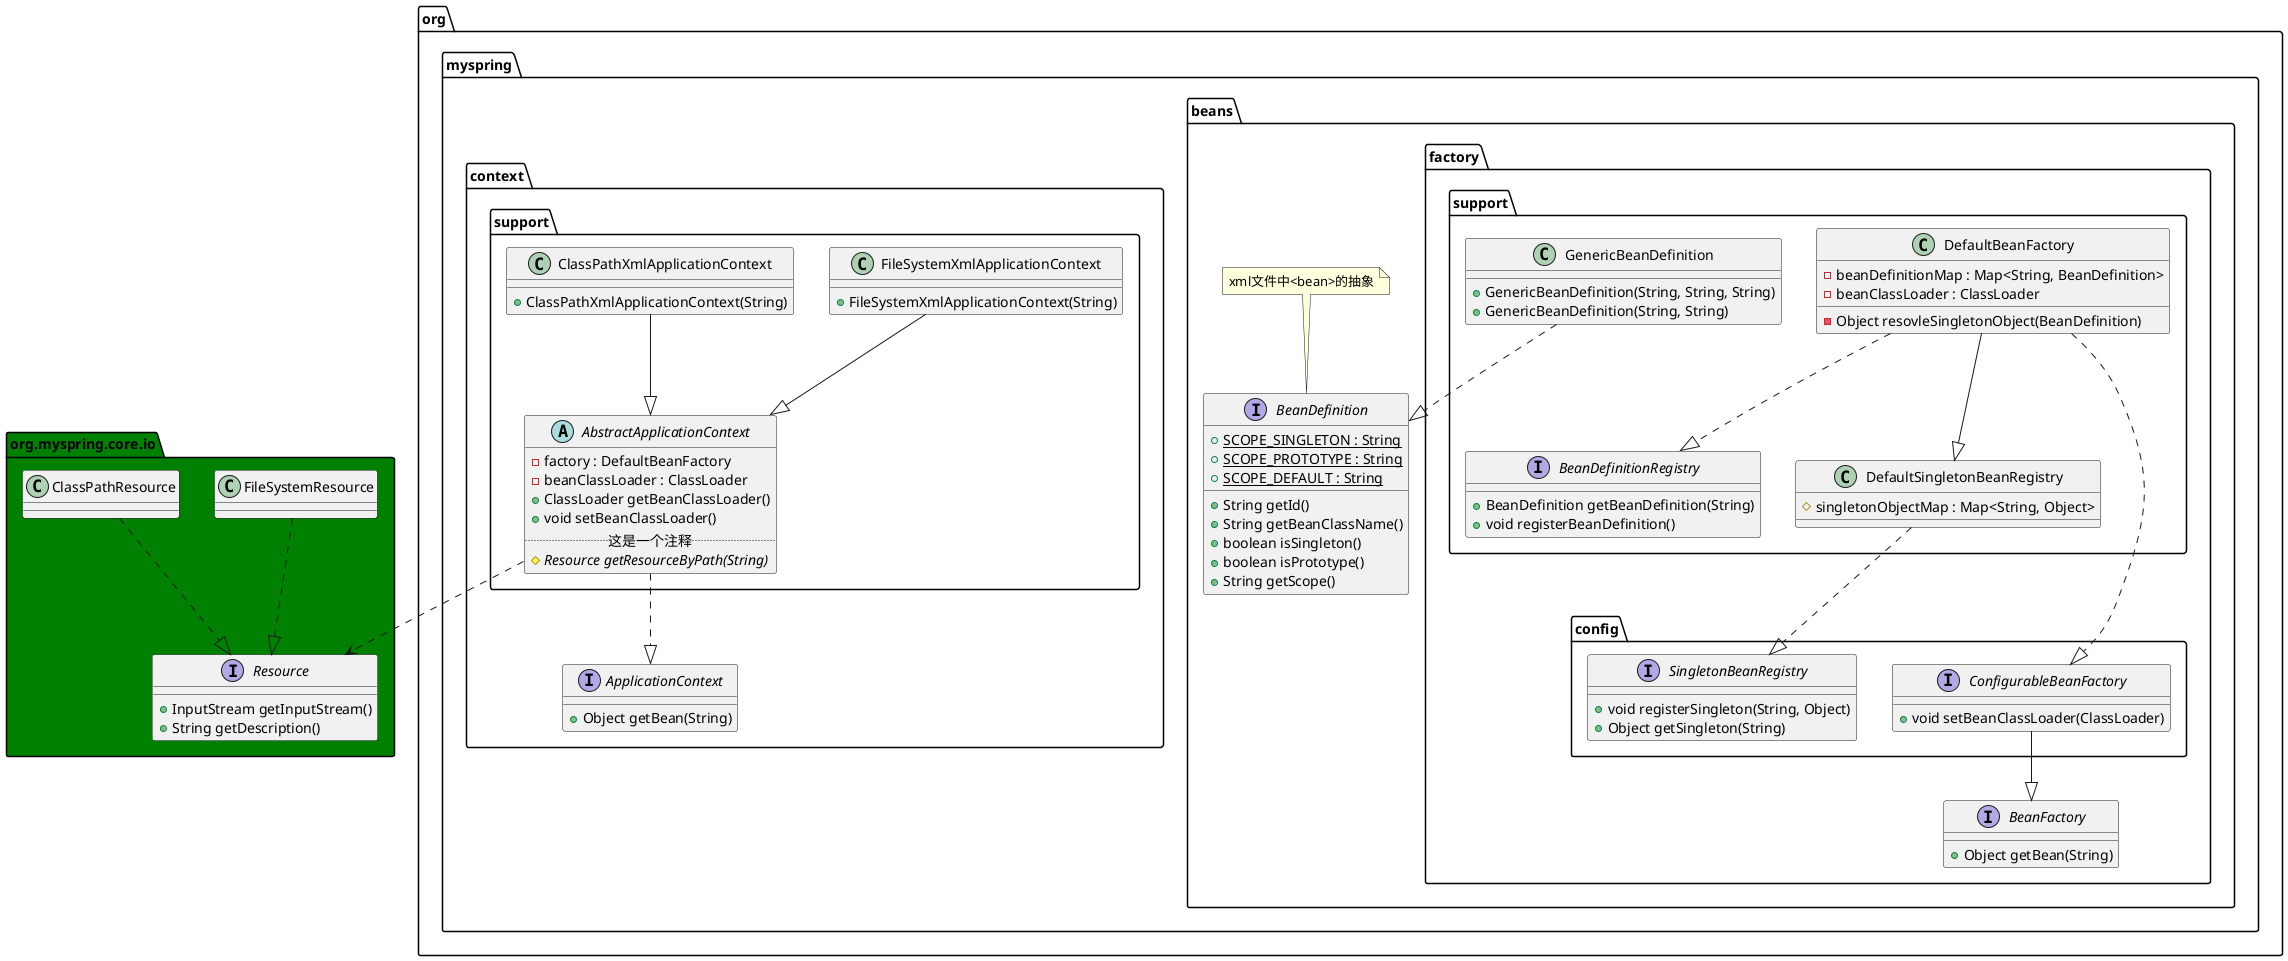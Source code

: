 @startuml

package "org.myspring.beans" {

    interface BeanDefinition {
        + {static} SCOPE_SINGLETON : String
        + {static} SCOPE_PROTOTYPE : String
        + {static} SCOPE_DEFAULT : String
        + String getId()
        + String getBeanClassName()
        + boolean isSingleton()
        + boolean isPrototype()
        + String getScope()
    }
    note top: xml文件中<bean>的抽象

    package "factory" {
        interface BeanFactory {
            + Object getBean(String)
        }

        package "config" {
            interface ConfigurableBeanFactory {
                + void setBeanClassLoader(ClassLoader)
            }

            interface SingletonBeanRegistry {
                + void registerSingleton(String, Object)
                + Object getSingleton(String)
            }
        }

        package "support" {

            interface BeanDefinitionRegistry {
                + BeanDefinition getBeanDefinition(String)
                + void registerBeanDefinition()
            }

            class DefaultBeanFactory {
                - beanDefinitionMap : Map<String, BeanDefinition>
                - beanClassLoader : ClassLoader
                - Object resovleSingletonObject(BeanDefinition)
            }

            class DefaultSingletonBeanRegistry {
                # singletonObjectMap : Map<String, Object>
            }

            class GenericBeanDefinition {
                + GenericBeanDefinition(String, String, String)
                + GenericBeanDefinition(String, String)
            }
        }
    }
}

package "org.myspring.core.io" as coreio #green {
    interface Resource {
        + InputStream getInputStream()
        + String getDescription()
    }

    class FileSystemResource {
    }

    class ClassPathResource {
    }
}

package "org.myspring.context" {
    interface ApplicationContext {
        + Object getBean(String)
    }

    package "support" {
        abstract class AbstractApplicationContext {
            - factory : DefaultBeanFactory
            - beanClassLoader : ClassLoader
            + ClassLoader getBeanClassLoader()
            + void setBeanClassLoader()
            ..这是一个注释..
            # {abstract} Resource getResourceByPath(String)
        }

        class FileSystemXmlApplicationContext {
            + FileSystemXmlApplicationContext(String)
        }

        class ClassPathXmlApplicationContext {
            + ClassPathXmlApplicationContext(String)
        }
    }
}



FileSystemResource ..|> Resource
ClassPathResource ..|> Resource

AbstractApplicationContext ..|> ApplicationContext
AbstractApplicationContext ..> Resource
FileSystemXmlApplicationContext --|> AbstractApplicationContext
ClassPathXmlApplicationContext --|> AbstractApplicationContext

ConfigurableBeanFactory --|> BeanFactory

GenericBeanDefinition ..|> BeanDefinition

DefaultSingletonBeanRegistry ..|> SingletonBeanRegistry

DefaultBeanFactory ..|> ConfigurableBeanFactory
DefaultBeanFactory ..|> BeanDefinitionRegistry
DefaultBeanFactory --|> DefaultSingletonBeanRegistry

@enduml
